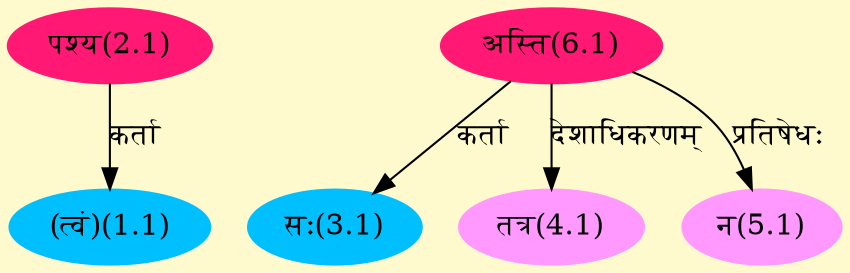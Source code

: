 digraph G{
rankdir=BT;
 compound=true;
 bgcolor="lemonchiffon1";
Node1_1 [style=filled, color="#00BFFF" label = "(त्वं)(1.1)"]
Node2_1 [style=filled, color="#FF1975" label = "पश्य(2.1)"]
Node3_1 [style=filled, color="#00BFFF" label = "सः(3.1)"]
Node6_1 [style=filled, color="#FF1975" label = "अस्ति(6.1)"]
Node4_1 [style=filled, color="#FF99FF" label = "तत्र(4.1)"]
Node5_1 [style=filled, color="#FF99FF" label = "न(5.1)"]
/* Start of Relations section */

Node1_1 -> Node2_1 [  label="कर्ता"  dir="back" ]
Node3_1 -> Node6_1 [  label="कर्ता"  dir="back" ]
Node4_1 -> Node6_1 [  label="देशाधिकरणम्"  dir="back" ]
Node5_1 -> Node6_1 [  label="प्रतिषेधः"  dir="back" ]
}

